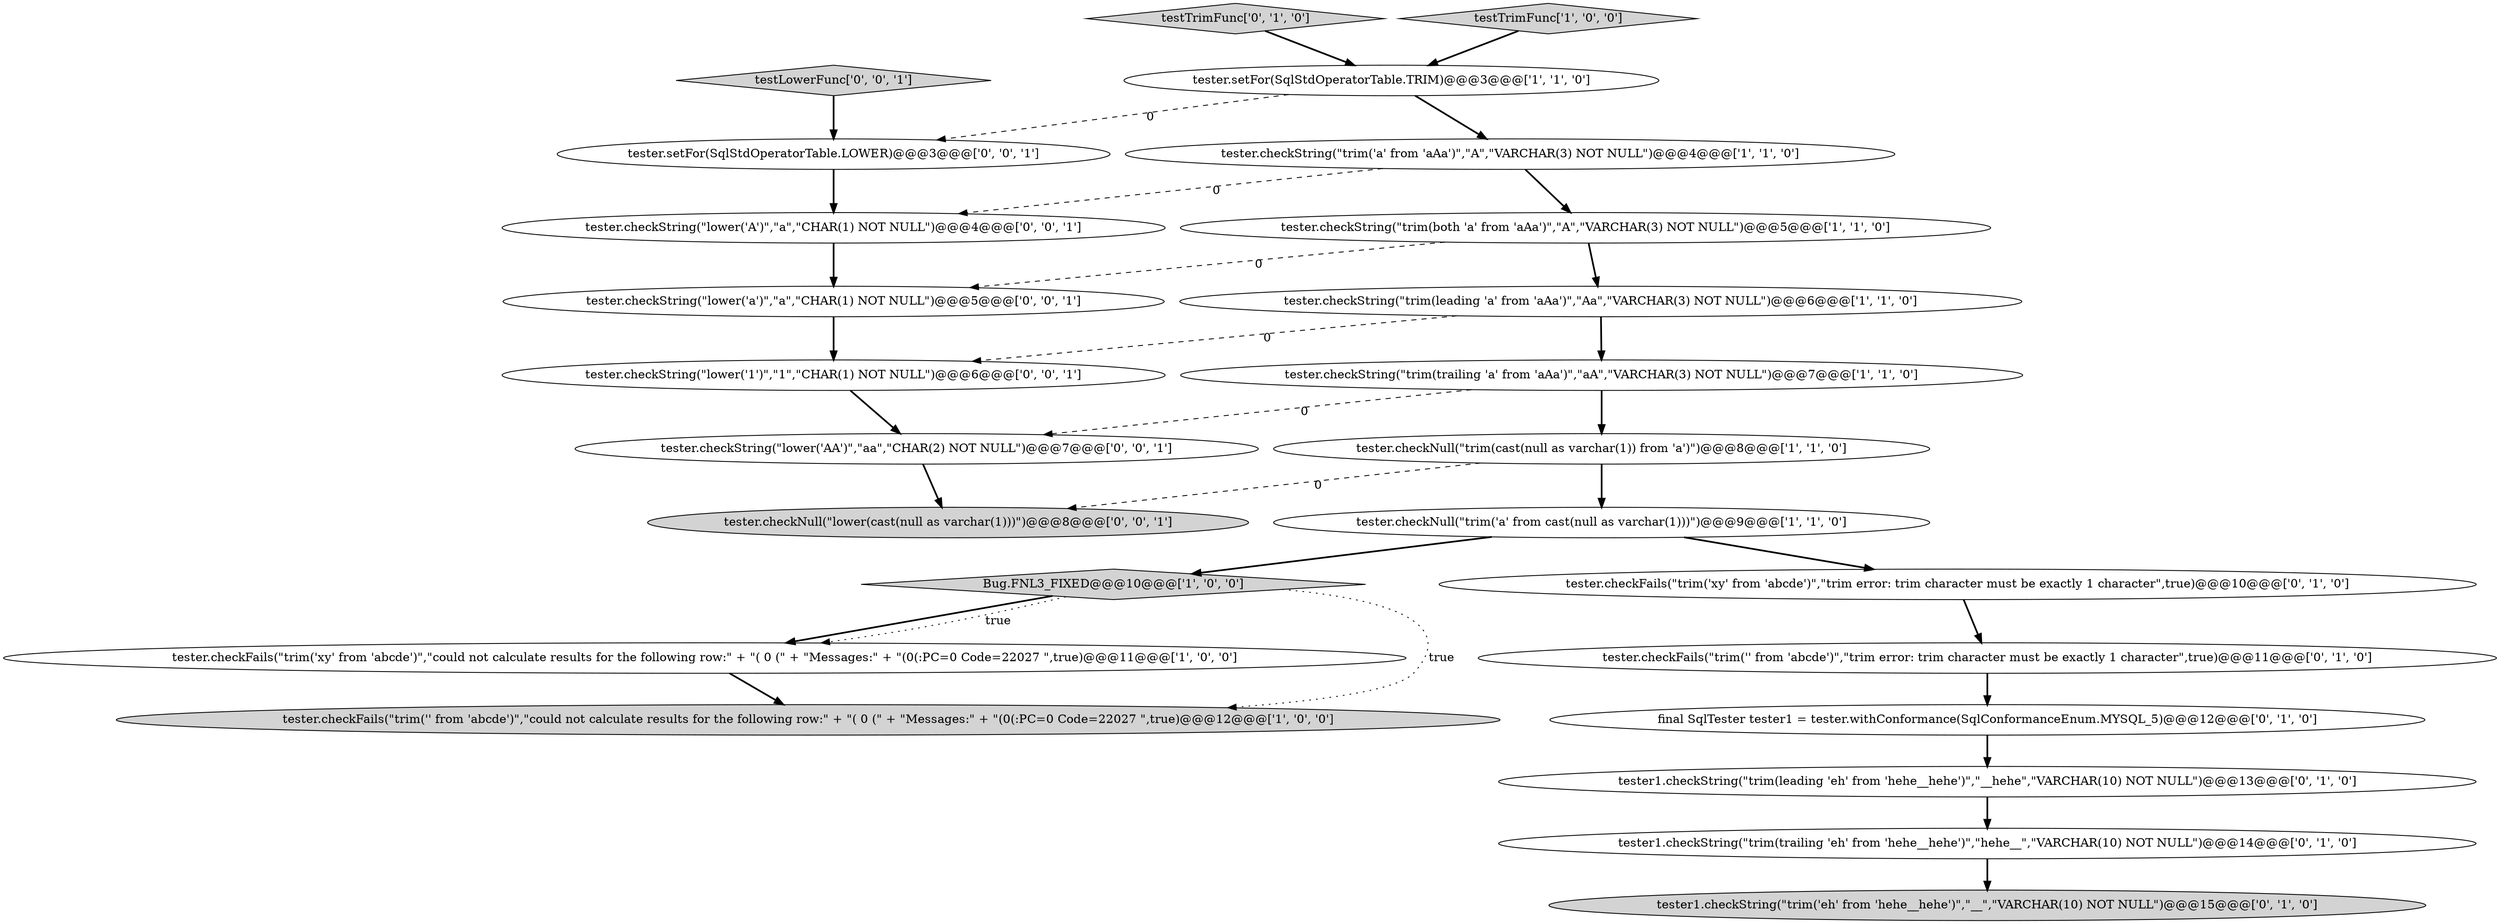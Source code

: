 digraph {
5 [style = filled, label = "tester.setFor(SqlStdOperatorTable.TRIM)@@@3@@@['1', '1', '0']", fillcolor = white, shape = ellipse image = "AAA0AAABBB1BBB"];
10 [style = filled, label = "tester.checkFails(\"trim('xy' from 'abcde')\",\"could not calculate results for the following row:\" + \"\( 0 \(\" + \"Messages:\" + \"\(0\(:PC=0 Code=22027 \",true)@@@11@@@['1', '0', '0']", fillcolor = white, shape = ellipse image = "AAA0AAABBB1BBB"];
7 [style = filled, label = "tester.checkFails(\"trim('' from 'abcde')\",\"could not calculate results for the following row:\" + \"\( 0 \(\" + \"Messages:\" + \"\(0\(:PC=0 Code=22027 \",true)@@@12@@@['1', '0', '0']", fillcolor = lightgray, shape = ellipse image = "AAA0AAABBB1BBB"];
4 [style = filled, label = "tester.checkString(\"trim('a' from 'aAa')\",\"A\",\"VARCHAR(3) NOT NULL\")@@@4@@@['1', '1', '0']", fillcolor = white, shape = ellipse image = "AAA0AAABBB1BBB"];
22 [style = filled, label = "tester.checkString(\"lower('A')\",\"a\",\"CHAR(1) NOT NULL\")@@@4@@@['0', '0', '1']", fillcolor = white, shape = ellipse image = "AAA0AAABBB3BBB"];
11 [style = filled, label = "final SqlTester tester1 = tester.withConformance(SqlConformanceEnum.MYSQL_5)@@@12@@@['0', '1', '0']", fillcolor = white, shape = ellipse image = "AAA0AAABBB2BBB"];
19 [style = filled, label = "tester.checkString(\"lower('AA')\",\"aa\",\"CHAR(2) NOT NULL\")@@@7@@@['0', '0', '1']", fillcolor = white, shape = ellipse image = "AAA0AAABBB3BBB"];
14 [style = filled, label = "tester1.checkString(\"trim(trailing 'eh' from 'hehe__hehe')\",\"hehe__\",\"VARCHAR(10) NOT NULL\")@@@14@@@['0', '1', '0']", fillcolor = white, shape = ellipse image = "AAA1AAABBB2BBB"];
21 [style = filled, label = "tester.checkString(\"lower('a')\",\"a\",\"CHAR(1) NOT NULL\")@@@5@@@['0', '0', '1']", fillcolor = white, shape = ellipse image = "AAA0AAABBB3BBB"];
3 [style = filled, label = "Bug.FNL3_FIXED@@@10@@@['1', '0', '0']", fillcolor = lightgray, shape = diamond image = "AAA0AAABBB1BBB"];
9 [style = filled, label = "tester.checkNull(\"trim('a' from cast(null as varchar(1)))\")@@@9@@@['1', '1', '0']", fillcolor = white, shape = ellipse image = "AAA0AAABBB1BBB"];
6 [style = filled, label = "tester.checkString(\"trim(both 'a' from 'aAa')\",\"A\",\"VARCHAR(3) NOT NULL\")@@@5@@@['1', '1', '0']", fillcolor = white, shape = ellipse image = "AAA0AAABBB1BBB"];
16 [style = filled, label = "tester1.checkString(\"trim('eh' from 'hehe__hehe')\",\"__\",\"VARCHAR(10) NOT NULL\")@@@15@@@['0', '1', '0']", fillcolor = lightgray, shape = ellipse image = "AAA1AAABBB2BBB"];
12 [style = filled, label = "tester1.checkString(\"trim(leading 'eh' from 'hehe__hehe')\",\"__hehe\",\"VARCHAR(10) NOT NULL\")@@@13@@@['0', '1', '0']", fillcolor = white, shape = ellipse image = "AAA1AAABBB2BBB"];
13 [style = filled, label = "tester.checkFails(\"trim('xy' from 'abcde')\",\"trim error: trim character must be exactly 1 character\",true)@@@10@@@['0', '1', '0']", fillcolor = white, shape = ellipse image = "AAA0AAABBB2BBB"];
24 [style = filled, label = "testLowerFunc['0', '0', '1']", fillcolor = lightgray, shape = diamond image = "AAA0AAABBB3BBB"];
18 [style = filled, label = "tester.checkString(\"lower('1')\",\"1\",\"CHAR(1) NOT NULL\")@@@6@@@['0', '0', '1']", fillcolor = white, shape = ellipse image = "AAA0AAABBB3BBB"];
15 [style = filled, label = "tester.checkFails(\"trim('' from 'abcde')\",\"trim error: trim character must be exactly 1 character\",true)@@@11@@@['0', '1', '0']", fillcolor = white, shape = ellipse image = "AAA0AAABBB2BBB"];
8 [style = filled, label = "tester.checkNull(\"trim(cast(null as varchar(1)) from 'a')\")@@@8@@@['1', '1', '0']", fillcolor = white, shape = ellipse image = "AAA0AAABBB1BBB"];
2 [style = filled, label = "tester.checkString(\"trim(trailing 'a' from 'aAa')\",\"aA\",\"VARCHAR(3) NOT NULL\")@@@7@@@['1', '1', '0']", fillcolor = white, shape = ellipse image = "AAA0AAABBB1BBB"];
17 [style = filled, label = "testTrimFunc['0', '1', '0']", fillcolor = lightgray, shape = diamond image = "AAA0AAABBB2BBB"];
23 [style = filled, label = "tester.setFor(SqlStdOperatorTable.LOWER)@@@3@@@['0', '0', '1']", fillcolor = white, shape = ellipse image = "AAA0AAABBB3BBB"];
1 [style = filled, label = "testTrimFunc['1', '0', '0']", fillcolor = lightgray, shape = diamond image = "AAA0AAABBB1BBB"];
0 [style = filled, label = "tester.checkString(\"trim(leading 'a' from 'aAa')\",\"Aa\",\"VARCHAR(3) NOT NULL\")@@@6@@@['1', '1', '0']", fillcolor = white, shape = ellipse image = "AAA0AAABBB1BBB"];
20 [style = filled, label = "tester.checkNull(\"lower(cast(null as varchar(1)))\")@@@8@@@['0', '0', '1']", fillcolor = lightgray, shape = ellipse image = "AAA0AAABBB3BBB"];
23->22 [style = bold, label=""];
4->6 [style = bold, label=""];
3->10 [style = bold, label=""];
13->15 [style = bold, label=""];
8->9 [style = bold, label=""];
11->12 [style = bold, label=""];
14->16 [style = bold, label=""];
24->23 [style = bold, label=""];
12->14 [style = bold, label=""];
19->20 [style = bold, label=""];
6->0 [style = bold, label=""];
9->3 [style = bold, label=""];
9->13 [style = bold, label=""];
5->4 [style = bold, label=""];
2->8 [style = bold, label=""];
8->20 [style = dashed, label="0"];
3->10 [style = dotted, label="true"];
2->19 [style = dashed, label="0"];
10->7 [style = bold, label=""];
15->11 [style = bold, label=""];
18->19 [style = bold, label=""];
21->18 [style = bold, label=""];
5->23 [style = dashed, label="0"];
6->21 [style = dashed, label="0"];
22->21 [style = bold, label=""];
3->7 [style = dotted, label="true"];
0->2 [style = bold, label=""];
0->18 [style = dashed, label="0"];
17->5 [style = bold, label=""];
4->22 [style = dashed, label="0"];
1->5 [style = bold, label=""];
}
